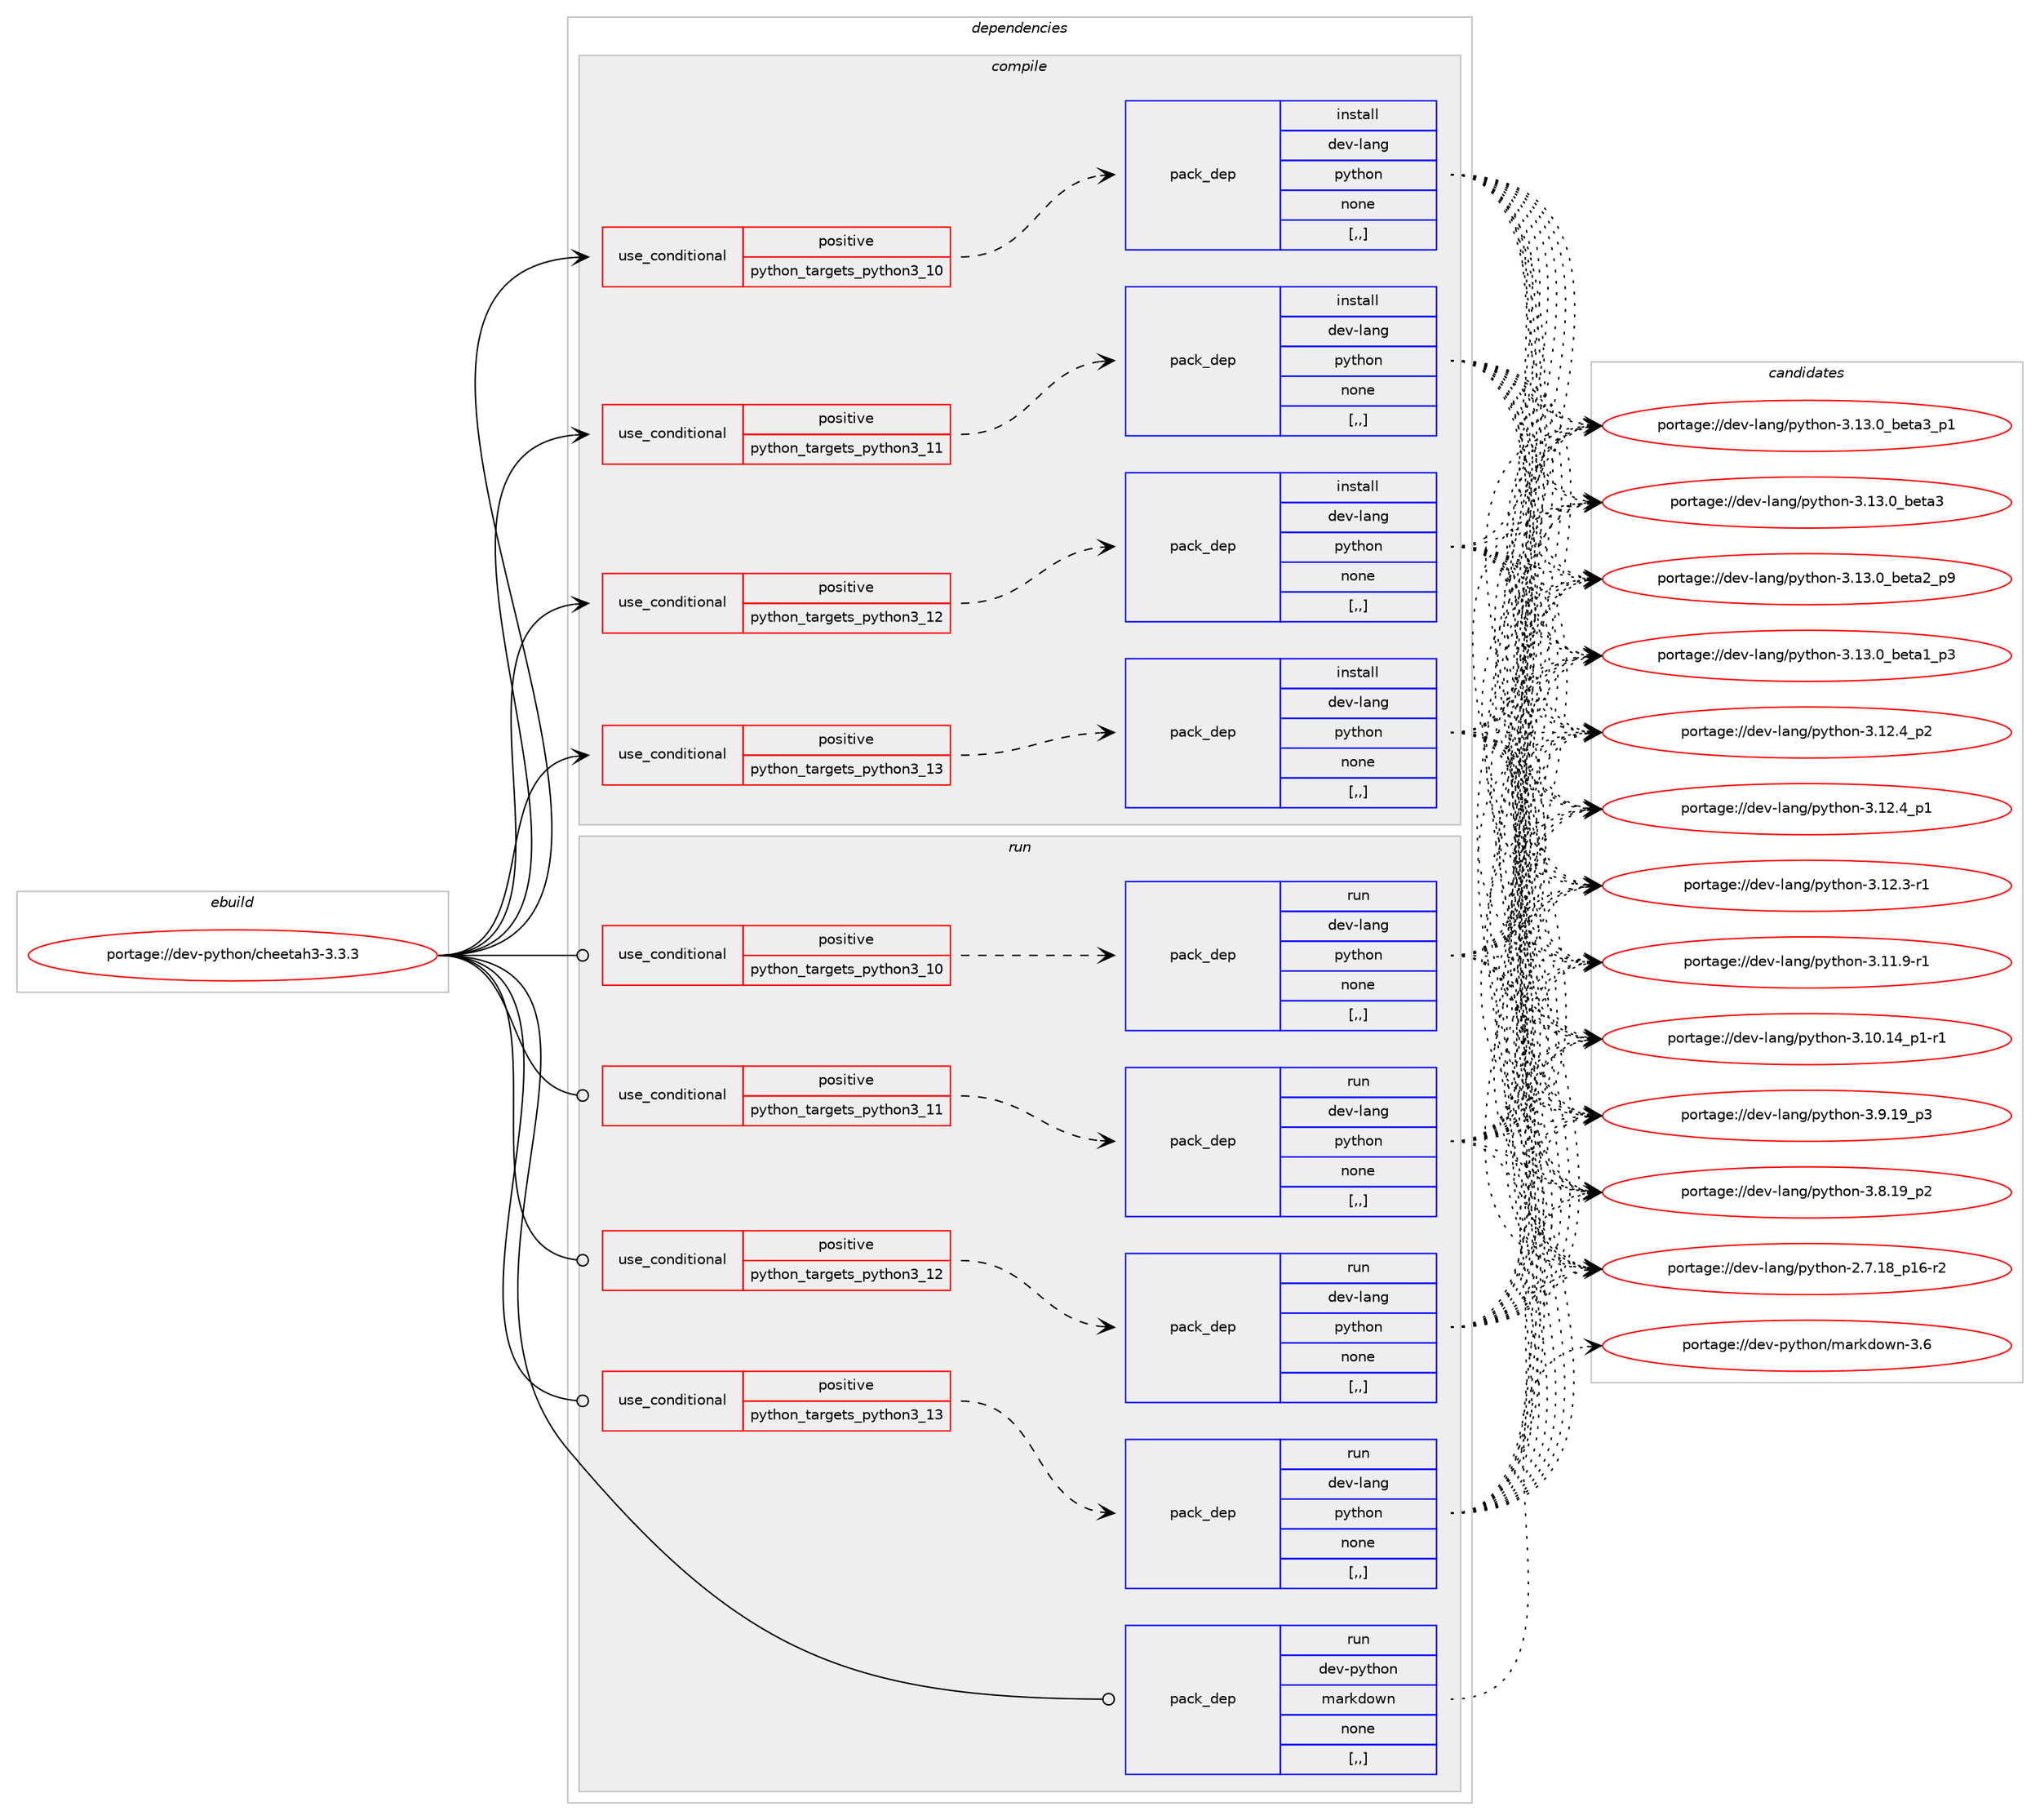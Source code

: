 digraph prolog {

# *************
# Graph options
# *************

newrank=true;
concentrate=true;
compound=true;
graph [rankdir=LR,fontname=Helvetica,fontsize=10,ranksep=1.5];#, ranksep=2.5, nodesep=0.2];
edge  [arrowhead=vee];
node  [fontname=Helvetica,fontsize=10];

# **********
# The ebuild
# **********

subgraph cluster_leftcol {
color=gray;
label=<<i>ebuild</i>>;
id [label="portage://dev-python/cheetah3-3.3.3", color=red, width=4, href="../dev-python/cheetah3-3.3.3.svg"];
}

# ****************
# The dependencies
# ****************

subgraph cluster_midcol {
color=gray;
label=<<i>dependencies</i>>;
subgraph cluster_compile {
fillcolor="#eeeeee";
style=filled;
label=<<i>compile</i>>;
subgraph cond31542 {
dependency143224 [label=<<TABLE BORDER="0" CELLBORDER="1" CELLSPACING="0" CELLPADDING="4"><TR><TD ROWSPAN="3" CELLPADDING="10">use_conditional</TD></TR><TR><TD>positive</TD></TR><TR><TD>python_targets_python3_10</TD></TR></TABLE>>, shape=none, color=red];
subgraph pack110436 {
dependency143225 [label=<<TABLE BORDER="0" CELLBORDER="1" CELLSPACING="0" CELLPADDING="4" WIDTH="220"><TR><TD ROWSPAN="6" CELLPADDING="30">pack_dep</TD></TR><TR><TD WIDTH="110">install</TD></TR><TR><TD>dev-lang</TD></TR><TR><TD>python</TD></TR><TR><TD>none</TD></TR><TR><TD>[,,]</TD></TR></TABLE>>, shape=none, color=blue];
}
dependency143224:e -> dependency143225:w [weight=20,style="dashed",arrowhead="vee"];
}
id:e -> dependency143224:w [weight=20,style="solid",arrowhead="vee"];
subgraph cond31543 {
dependency143226 [label=<<TABLE BORDER="0" CELLBORDER="1" CELLSPACING="0" CELLPADDING="4"><TR><TD ROWSPAN="3" CELLPADDING="10">use_conditional</TD></TR><TR><TD>positive</TD></TR><TR><TD>python_targets_python3_11</TD></TR></TABLE>>, shape=none, color=red];
subgraph pack110437 {
dependency143227 [label=<<TABLE BORDER="0" CELLBORDER="1" CELLSPACING="0" CELLPADDING="4" WIDTH="220"><TR><TD ROWSPAN="6" CELLPADDING="30">pack_dep</TD></TR><TR><TD WIDTH="110">install</TD></TR><TR><TD>dev-lang</TD></TR><TR><TD>python</TD></TR><TR><TD>none</TD></TR><TR><TD>[,,]</TD></TR></TABLE>>, shape=none, color=blue];
}
dependency143226:e -> dependency143227:w [weight=20,style="dashed",arrowhead="vee"];
}
id:e -> dependency143226:w [weight=20,style="solid",arrowhead="vee"];
subgraph cond31544 {
dependency143228 [label=<<TABLE BORDER="0" CELLBORDER="1" CELLSPACING="0" CELLPADDING="4"><TR><TD ROWSPAN="3" CELLPADDING="10">use_conditional</TD></TR><TR><TD>positive</TD></TR><TR><TD>python_targets_python3_12</TD></TR></TABLE>>, shape=none, color=red];
subgraph pack110438 {
dependency143229 [label=<<TABLE BORDER="0" CELLBORDER="1" CELLSPACING="0" CELLPADDING="4" WIDTH="220"><TR><TD ROWSPAN="6" CELLPADDING="30">pack_dep</TD></TR><TR><TD WIDTH="110">install</TD></TR><TR><TD>dev-lang</TD></TR><TR><TD>python</TD></TR><TR><TD>none</TD></TR><TR><TD>[,,]</TD></TR></TABLE>>, shape=none, color=blue];
}
dependency143228:e -> dependency143229:w [weight=20,style="dashed",arrowhead="vee"];
}
id:e -> dependency143228:w [weight=20,style="solid",arrowhead="vee"];
subgraph cond31545 {
dependency143230 [label=<<TABLE BORDER="0" CELLBORDER="1" CELLSPACING="0" CELLPADDING="4"><TR><TD ROWSPAN="3" CELLPADDING="10">use_conditional</TD></TR><TR><TD>positive</TD></TR><TR><TD>python_targets_python3_13</TD></TR></TABLE>>, shape=none, color=red];
subgraph pack110439 {
dependency143231 [label=<<TABLE BORDER="0" CELLBORDER="1" CELLSPACING="0" CELLPADDING="4" WIDTH="220"><TR><TD ROWSPAN="6" CELLPADDING="30">pack_dep</TD></TR><TR><TD WIDTH="110">install</TD></TR><TR><TD>dev-lang</TD></TR><TR><TD>python</TD></TR><TR><TD>none</TD></TR><TR><TD>[,,]</TD></TR></TABLE>>, shape=none, color=blue];
}
dependency143230:e -> dependency143231:w [weight=20,style="dashed",arrowhead="vee"];
}
id:e -> dependency143230:w [weight=20,style="solid",arrowhead="vee"];
}
subgraph cluster_compileandrun {
fillcolor="#eeeeee";
style=filled;
label=<<i>compile and run</i>>;
}
subgraph cluster_run {
fillcolor="#eeeeee";
style=filled;
label=<<i>run</i>>;
subgraph cond31546 {
dependency143232 [label=<<TABLE BORDER="0" CELLBORDER="1" CELLSPACING="0" CELLPADDING="4"><TR><TD ROWSPAN="3" CELLPADDING="10">use_conditional</TD></TR><TR><TD>positive</TD></TR><TR><TD>python_targets_python3_10</TD></TR></TABLE>>, shape=none, color=red];
subgraph pack110440 {
dependency143233 [label=<<TABLE BORDER="0" CELLBORDER="1" CELLSPACING="0" CELLPADDING="4" WIDTH="220"><TR><TD ROWSPAN="6" CELLPADDING="30">pack_dep</TD></TR><TR><TD WIDTH="110">run</TD></TR><TR><TD>dev-lang</TD></TR><TR><TD>python</TD></TR><TR><TD>none</TD></TR><TR><TD>[,,]</TD></TR></TABLE>>, shape=none, color=blue];
}
dependency143232:e -> dependency143233:w [weight=20,style="dashed",arrowhead="vee"];
}
id:e -> dependency143232:w [weight=20,style="solid",arrowhead="odot"];
subgraph cond31547 {
dependency143234 [label=<<TABLE BORDER="0" CELLBORDER="1" CELLSPACING="0" CELLPADDING="4"><TR><TD ROWSPAN="3" CELLPADDING="10">use_conditional</TD></TR><TR><TD>positive</TD></TR><TR><TD>python_targets_python3_11</TD></TR></TABLE>>, shape=none, color=red];
subgraph pack110441 {
dependency143235 [label=<<TABLE BORDER="0" CELLBORDER="1" CELLSPACING="0" CELLPADDING="4" WIDTH="220"><TR><TD ROWSPAN="6" CELLPADDING="30">pack_dep</TD></TR><TR><TD WIDTH="110">run</TD></TR><TR><TD>dev-lang</TD></TR><TR><TD>python</TD></TR><TR><TD>none</TD></TR><TR><TD>[,,]</TD></TR></TABLE>>, shape=none, color=blue];
}
dependency143234:e -> dependency143235:w [weight=20,style="dashed",arrowhead="vee"];
}
id:e -> dependency143234:w [weight=20,style="solid",arrowhead="odot"];
subgraph cond31548 {
dependency143236 [label=<<TABLE BORDER="0" CELLBORDER="1" CELLSPACING="0" CELLPADDING="4"><TR><TD ROWSPAN="3" CELLPADDING="10">use_conditional</TD></TR><TR><TD>positive</TD></TR><TR><TD>python_targets_python3_12</TD></TR></TABLE>>, shape=none, color=red];
subgraph pack110442 {
dependency143237 [label=<<TABLE BORDER="0" CELLBORDER="1" CELLSPACING="0" CELLPADDING="4" WIDTH="220"><TR><TD ROWSPAN="6" CELLPADDING="30">pack_dep</TD></TR><TR><TD WIDTH="110">run</TD></TR><TR><TD>dev-lang</TD></TR><TR><TD>python</TD></TR><TR><TD>none</TD></TR><TR><TD>[,,]</TD></TR></TABLE>>, shape=none, color=blue];
}
dependency143236:e -> dependency143237:w [weight=20,style="dashed",arrowhead="vee"];
}
id:e -> dependency143236:w [weight=20,style="solid",arrowhead="odot"];
subgraph cond31549 {
dependency143238 [label=<<TABLE BORDER="0" CELLBORDER="1" CELLSPACING="0" CELLPADDING="4"><TR><TD ROWSPAN="3" CELLPADDING="10">use_conditional</TD></TR><TR><TD>positive</TD></TR><TR><TD>python_targets_python3_13</TD></TR></TABLE>>, shape=none, color=red];
subgraph pack110443 {
dependency143239 [label=<<TABLE BORDER="0" CELLBORDER="1" CELLSPACING="0" CELLPADDING="4" WIDTH="220"><TR><TD ROWSPAN="6" CELLPADDING="30">pack_dep</TD></TR><TR><TD WIDTH="110">run</TD></TR><TR><TD>dev-lang</TD></TR><TR><TD>python</TD></TR><TR><TD>none</TD></TR><TR><TD>[,,]</TD></TR></TABLE>>, shape=none, color=blue];
}
dependency143238:e -> dependency143239:w [weight=20,style="dashed",arrowhead="vee"];
}
id:e -> dependency143238:w [weight=20,style="solid",arrowhead="odot"];
subgraph pack110444 {
dependency143240 [label=<<TABLE BORDER="0" CELLBORDER="1" CELLSPACING="0" CELLPADDING="4" WIDTH="220"><TR><TD ROWSPAN="6" CELLPADDING="30">pack_dep</TD></TR><TR><TD WIDTH="110">run</TD></TR><TR><TD>dev-python</TD></TR><TR><TD>markdown</TD></TR><TR><TD>none</TD></TR><TR><TD>[,,]</TD></TR></TABLE>>, shape=none, color=blue];
}
id:e -> dependency143240:w [weight=20,style="solid",arrowhead="odot"];
}
}

# **************
# The candidates
# **************

subgraph cluster_choices {
rank=same;
color=gray;
label=<<i>candidates</i>>;

subgraph choice110436 {
color=black;
nodesep=1;
choice10010111845108971101034711212111610411111045514649514648959810111697519511249 [label="portage://dev-lang/python-3.13.0_beta3_p1", color=red, width=4,href="../dev-lang/python-3.13.0_beta3_p1.svg"];
choice1001011184510897110103471121211161041111104551464951464895981011169751 [label="portage://dev-lang/python-3.13.0_beta3", color=red, width=4,href="../dev-lang/python-3.13.0_beta3.svg"];
choice10010111845108971101034711212111610411111045514649514648959810111697509511257 [label="portage://dev-lang/python-3.13.0_beta2_p9", color=red, width=4,href="../dev-lang/python-3.13.0_beta2_p9.svg"];
choice10010111845108971101034711212111610411111045514649514648959810111697499511251 [label="portage://dev-lang/python-3.13.0_beta1_p3", color=red, width=4,href="../dev-lang/python-3.13.0_beta1_p3.svg"];
choice100101118451089711010347112121116104111110455146495046529511250 [label="portage://dev-lang/python-3.12.4_p2", color=red, width=4,href="../dev-lang/python-3.12.4_p2.svg"];
choice100101118451089711010347112121116104111110455146495046529511249 [label="portage://dev-lang/python-3.12.4_p1", color=red, width=4,href="../dev-lang/python-3.12.4_p1.svg"];
choice100101118451089711010347112121116104111110455146495046514511449 [label="portage://dev-lang/python-3.12.3-r1", color=red, width=4,href="../dev-lang/python-3.12.3-r1.svg"];
choice100101118451089711010347112121116104111110455146494946574511449 [label="portage://dev-lang/python-3.11.9-r1", color=red, width=4,href="../dev-lang/python-3.11.9-r1.svg"];
choice100101118451089711010347112121116104111110455146494846495295112494511449 [label="portage://dev-lang/python-3.10.14_p1-r1", color=red, width=4,href="../dev-lang/python-3.10.14_p1-r1.svg"];
choice100101118451089711010347112121116104111110455146574649579511251 [label="portage://dev-lang/python-3.9.19_p3", color=red, width=4,href="../dev-lang/python-3.9.19_p3.svg"];
choice100101118451089711010347112121116104111110455146564649579511250 [label="portage://dev-lang/python-3.8.19_p2", color=red, width=4,href="../dev-lang/python-3.8.19_p2.svg"];
choice100101118451089711010347112121116104111110455046554649569511249544511450 [label="portage://dev-lang/python-2.7.18_p16-r2", color=red, width=4,href="../dev-lang/python-2.7.18_p16-r2.svg"];
dependency143225:e -> choice10010111845108971101034711212111610411111045514649514648959810111697519511249:w [style=dotted,weight="100"];
dependency143225:e -> choice1001011184510897110103471121211161041111104551464951464895981011169751:w [style=dotted,weight="100"];
dependency143225:e -> choice10010111845108971101034711212111610411111045514649514648959810111697509511257:w [style=dotted,weight="100"];
dependency143225:e -> choice10010111845108971101034711212111610411111045514649514648959810111697499511251:w [style=dotted,weight="100"];
dependency143225:e -> choice100101118451089711010347112121116104111110455146495046529511250:w [style=dotted,weight="100"];
dependency143225:e -> choice100101118451089711010347112121116104111110455146495046529511249:w [style=dotted,weight="100"];
dependency143225:e -> choice100101118451089711010347112121116104111110455146495046514511449:w [style=dotted,weight="100"];
dependency143225:e -> choice100101118451089711010347112121116104111110455146494946574511449:w [style=dotted,weight="100"];
dependency143225:e -> choice100101118451089711010347112121116104111110455146494846495295112494511449:w [style=dotted,weight="100"];
dependency143225:e -> choice100101118451089711010347112121116104111110455146574649579511251:w [style=dotted,weight="100"];
dependency143225:e -> choice100101118451089711010347112121116104111110455146564649579511250:w [style=dotted,weight="100"];
dependency143225:e -> choice100101118451089711010347112121116104111110455046554649569511249544511450:w [style=dotted,weight="100"];
}
subgraph choice110437 {
color=black;
nodesep=1;
choice10010111845108971101034711212111610411111045514649514648959810111697519511249 [label="portage://dev-lang/python-3.13.0_beta3_p1", color=red, width=4,href="../dev-lang/python-3.13.0_beta3_p1.svg"];
choice1001011184510897110103471121211161041111104551464951464895981011169751 [label="portage://dev-lang/python-3.13.0_beta3", color=red, width=4,href="../dev-lang/python-3.13.0_beta3.svg"];
choice10010111845108971101034711212111610411111045514649514648959810111697509511257 [label="portage://dev-lang/python-3.13.0_beta2_p9", color=red, width=4,href="../dev-lang/python-3.13.0_beta2_p9.svg"];
choice10010111845108971101034711212111610411111045514649514648959810111697499511251 [label="portage://dev-lang/python-3.13.0_beta1_p3", color=red, width=4,href="../dev-lang/python-3.13.0_beta1_p3.svg"];
choice100101118451089711010347112121116104111110455146495046529511250 [label="portage://dev-lang/python-3.12.4_p2", color=red, width=4,href="../dev-lang/python-3.12.4_p2.svg"];
choice100101118451089711010347112121116104111110455146495046529511249 [label="portage://dev-lang/python-3.12.4_p1", color=red, width=4,href="../dev-lang/python-3.12.4_p1.svg"];
choice100101118451089711010347112121116104111110455146495046514511449 [label="portage://dev-lang/python-3.12.3-r1", color=red, width=4,href="../dev-lang/python-3.12.3-r1.svg"];
choice100101118451089711010347112121116104111110455146494946574511449 [label="portage://dev-lang/python-3.11.9-r1", color=red, width=4,href="../dev-lang/python-3.11.9-r1.svg"];
choice100101118451089711010347112121116104111110455146494846495295112494511449 [label="portage://dev-lang/python-3.10.14_p1-r1", color=red, width=4,href="../dev-lang/python-3.10.14_p1-r1.svg"];
choice100101118451089711010347112121116104111110455146574649579511251 [label="portage://dev-lang/python-3.9.19_p3", color=red, width=4,href="../dev-lang/python-3.9.19_p3.svg"];
choice100101118451089711010347112121116104111110455146564649579511250 [label="portage://dev-lang/python-3.8.19_p2", color=red, width=4,href="../dev-lang/python-3.8.19_p2.svg"];
choice100101118451089711010347112121116104111110455046554649569511249544511450 [label="portage://dev-lang/python-2.7.18_p16-r2", color=red, width=4,href="../dev-lang/python-2.7.18_p16-r2.svg"];
dependency143227:e -> choice10010111845108971101034711212111610411111045514649514648959810111697519511249:w [style=dotted,weight="100"];
dependency143227:e -> choice1001011184510897110103471121211161041111104551464951464895981011169751:w [style=dotted,weight="100"];
dependency143227:e -> choice10010111845108971101034711212111610411111045514649514648959810111697509511257:w [style=dotted,weight="100"];
dependency143227:e -> choice10010111845108971101034711212111610411111045514649514648959810111697499511251:w [style=dotted,weight="100"];
dependency143227:e -> choice100101118451089711010347112121116104111110455146495046529511250:w [style=dotted,weight="100"];
dependency143227:e -> choice100101118451089711010347112121116104111110455146495046529511249:w [style=dotted,weight="100"];
dependency143227:e -> choice100101118451089711010347112121116104111110455146495046514511449:w [style=dotted,weight="100"];
dependency143227:e -> choice100101118451089711010347112121116104111110455146494946574511449:w [style=dotted,weight="100"];
dependency143227:e -> choice100101118451089711010347112121116104111110455146494846495295112494511449:w [style=dotted,weight="100"];
dependency143227:e -> choice100101118451089711010347112121116104111110455146574649579511251:w [style=dotted,weight="100"];
dependency143227:e -> choice100101118451089711010347112121116104111110455146564649579511250:w [style=dotted,weight="100"];
dependency143227:e -> choice100101118451089711010347112121116104111110455046554649569511249544511450:w [style=dotted,weight="100"];
}
subgraph choice110438 {
color=black;
nodesep=1;
choice10010111845108971101034711212111610411111045514649514648959810111697519511249 [label="portage://dev-lang/python-3.13.0_beta3_p1", color=red, width=4,href="../dev-lang/python-3.13.0_beta3_p1.svg"];
choice1001011184510897110103471121211161041111104551464951464895981011169751 [label="portage://dev-lang/python-3.13.0_beta3", color=red, width=4,href="../dev-lang/python-3.13.0_beta3.svg"];
choice10010111845108971101034711212111610411111045514649514648959810111697509511257 [label="portage://dev-lang/python-3.13.0_beta2_p9", color=red, width=4,href="../dev-lang/python-3.13.0_beta2_p9.svg"];
choice10010111845108971101034711212111610411111045514649514648959810111697499511251 [label="portage://dev-lang/python-3.13.0_beta1_p3", color=red, width=4,href="../dev-lang/python-3.13.0_beta1_p3.svg"];
choice100101118451089711010347112121116104111110455146495046529511250 [label="portage://dev-lang/python-3.12.4_p2", color=red, width=4,href="../dev-lang/python-3.12.4_p2.svg"];
choice100101118451089711010347112121116104111110455146495046529511249 [label="portage://dev-lang/python-3.12.4_p1", color=red, width=4,href="../dev-lang/python-3.12.4_p1.svg"];
choice100101118451089711010347112121116104111110455146495046514511449 [label="portage://dev-lang/python-3.12.3-r1", color=red, width=4,href="../dev-lang/python-3.12.3-r1.svg"];
choice100101118451089711010347112121116104111110455146494946574511449 [label="portage://dev-lang/python-3.11.9-r1", color=red, width=4,href="../dev-lang/python-3.11.9-r1.svg"];
choice100101118451089711010347112121116104111110455146494846495295112494511449 [label="portage://dev-lang/python-3.10.14_p1-r1", color=red, width=4,href="../dev-lang/python-3.10.14_p1-r1.svg"];
choice100101118451089711010347112121116104111110455146574649579511251 [label="portage://dev-lang/python-3.9.19_p3", color=red, width=4,href="../dev-lang/python-3.9.19_p3.svg"];
choice100101118451089711010347112121116104111110455146564649579511250 [label="portage://dev-lang/python-3.8.19_p2", color=red, width=4,href="../dev-lang/python-3.8.19_p2.svg"];
choice100101118451089711010347112121116104111110455046554649569511249544511450 [label="portage://dev-lang/python-2.7.18_p16-r2", color=red, width=4,href="../dev-lang/python-2.7.18_p16-r2.svg"];
dependency143229:e -> choice10010111845108971101034711212111610411111045514649514648959810111697519511249:w [style=dotted,weight="100"];
dependency143229:e -> choice1001011184510897110103471121211161041111104551464951464895981011169751:w [style=dotted,weight="100"];
dependency143229:e -> choice10010111845108971101034711212111610411111045514649514648959810111697509511257:w [style=dotted,weight="100"];
dependency143229:e -> choice10010111845108971101034711212111610411111045514649514648959810111697499511251:w [style=dotted,weight="100"];
dependency143229:e -> choice100101118451089711010347112121116104111110455146495046529511250:w [style=dotted,weight="100"];
dependency143229:e -> choice100101118451089711010347112121116104111110455146495046529511249:w [style=dotted,weight="100"];
dependency143229:e -> choice100101118451089711010347112121116104111110455146495046514511449:w [style=dotted,weight="100"];
dependency143229:e -> choice100101118451089711010347112121116104111110455146494946574511449:w [style=dotted,weight="100"];
dependency143229:e -> choice100101118451089711010347112121116104111110455146494846495295112494511449:w [style=dotted,weight="100"];
dependency143229:e -> choice100101118451089711010347112121116104111110455146574649579511251:w [style=dotted,weight="100"];
dependency143229:e -> choice100101118451089711010347112121116104111110455146564649579511250:w [style=dotted,weight="100"];
dependency143229:e -> choice100101118451089711010347112121116104111110455046554649569511249544511450:w [style=dotted,weight="100"];
}
subgraph choice110439 {
color=black;
nodesep=1;
choice10010111845108971101034711212111610411111045514649514648959810111697519511249 [label="portage://dev-lang/python-3.13.0_beta3_p1", color=red, width=4,href="../dev-lang/python-3.13.0_beta3_p1.svg"];
choice1001011184510897110103471121211161041111104551464951464895981011169751 [label="portage://dev-lang/python-3.13.0_beta3", color=red, width=4,href="../dev-lang/python-3.13.0_beta3.svg"];
choice10010111845108971101034711212111610411111045514649514648959810111697509511257 [label="portage://dev-lang/python-3.13.0_beta2_p9", color=red, width=4,href="../dev-lang/python-3.13.0_beta2_p9.svg"];
choice10010111845108971101034711212111610411111045514649514648959810111697499511251 [label="portage://dev-lang/python-3.13.0_beta1_p3", color=red, width=4,href="../dev-lang/python-3.13.0_beta1_p3.svg"];
choice100101118451089711010347112121116104111110455146495046529511250 [label="portage://dev-lang/python-3.12.4_p2", color=red, width=4,href="../dev-lang/python-3.12.4_p2.svg"];
choice100101118451089711010347112121116104111110455146495046529511249 [label="portage://dev-lang/python-3.12.4_p1", color=red, width=4,href="../dev-lang/python-3.12.4_p1.svg"];
choice100101118451089711010347112121116104111110455146495046514511449 [label="portage://dev-lang/python-3.12.3-r1", color=red, width=4,href="../dev-lang/python-3.12.3-r1.svg"];
choice100101118451089711010347112121116104111110455146494946574511449 [label="portage://dev-lang/python-3.11.9-r1", color=red, width=4,href="../dev-lang/python-3.11.9-r1.svg"];
choice100101118451089711010347112121116104111110455146494846495295112494511449 [label="portage://dev-lang/python-3.10.14_p1-r1", color=red, width=4,href="../dev-lang/python-3.10.14_p1-r1.svg"];
choice100101118451089711010347112121116104111110455146574649579511251 [label="portage://dev-lang/python-3.9.19_p3", color=red, width=4,href="../dev-lang/python-3.9.19_p3.svg"];
choice100101118451089711010347112121116104111110455146564649579511250 [label="portage://dev-lang/python-3.8.19_p2", color=red, width=4,href="../dev-lang/python-3.8.19_p2.svg"];
choice100101118451089711010347112121116104111110455046554649569511249544511450 [label="portage://dev-lang/python-2.7.18_p16-r2", color=red, width=4,href="../dev-lang/python-2.7.18_p16-r2.svg"];
dependency143231:e -> choice10010111845108971101034711212111610411111045514649514648959810111697519511249:w [style=dotted,weight="100"];
dependency143231:e -> choice1001011184510897110103471121211161041111104551464951464895981011169751:w [style=dotted,weight="100"];
dependency143231:e -> choice10010111845108971101034711212111610411111045514649514648959810111697509511257:w [style=dotted,weight="100"];
dependency143231:e -> choice10010111845108971101034711212111610411111045514649514648959810111697499511251:w [style=dotted,weight="100"];
dependency143231:e -> choice100101118451089711010347112121116104111110455146495046529511250:w [style=dotted,weight="100"];
dependency143231:e -> choice100101118451089711010347112121116104111110455146495046529511249:w [style=dotted,weight="100"];
dependency143231:e -> choice100101118451089711010347112121116104111110455146495046514511449:w [style=dotted,weight="100"];
dependency143231:e -> choice100101118451089711010347112121116104111110455146494946574511449:w [style=dotted,weight="100"];
dependency143231:e -> choice100101118451089711010347112121116104111110455146494846495295112494511449:w [style=dotted,weight="100"];
dependency143231:e -> choice100101118451089711010347112121116104111110455146574649579511251:w [style=dotted,weight="100"];
dependency143231:e -> choice100101118451089711010347112121116104111110455146564649579511250:w [style=dotted,weight="100"];
dependency143231:e -> choice100101118451089711010347112121116104111110455046554649569511249544511450:w [style=dotted,weight="100"];
}
subgraph choice110440 {
color=black;
nodesep=1;
choice10010111845108971101034711212111610411111045514649514648959810111697519511249 [label="portage://dev-lang/python-3.13.0_beta3_p1", color=red, width=4,href="../dev-lang/python-3.13.0_beta3_p1.svg"];
choice1001011184510897110103471121211161041111104551464951464895981011169751 [label="portage://dev-lang/python-3.13.0_beta3", color=red, width=4,href="../dev-lang/python-3.13.0_beta3.svg"];
choice10010111845108971101034711212111610411111045514649514648959810111697509511257 [label="portage://dev-lang/python-3.13.0_beta2_p9", color=red, width=4,href="../dev-lang/python-3.13.0_beta2_p9.svg"];
choice10010111845108971101034711212111610411111045514649514648959810111697499511251 [label="portage://dev-lang/python-3.13.0_beta1_p3", color=red, width=4,href="../dev-lang/python-3.13.0_beta1_p3.svg"];
choice100101118451089711010347112121116104111110455146495046529511250 [label="portage://dev-lang/python-3.12.4_p2", color=red, width=4,href="../dev-lang/python-3.12.4_p2.svg"];
choice100101118451089711010347112121116104111110455146495046529511249 [label="portage://dev-lang/python-3.12.4_p1", color=red, width=4,href="../dev-lang/python-3.12.4_p1.svg"];
choice100101118451089711010347112121116104111110455146495046514511449 [label="portage://dev-lang/python-3.12.3-r1", color=red, width=4,href="../dev-lang/python-3.12.3-r1.svg"];
choice100101118451089711010347112121116104111110455146494946574511449 [label="portage://dev-lang/python-3.11.9-r1", color=red, width=4,href="../dev-lang/python-3.11.9-r1.svg"];
choice100101118451089711010347112121116104111110455146494846495295112494511449 [label="portage://dev-lang/python-3.10.14_p1-r1", color=red, width=4,href="../dev-lang/python-3.10.14_p1-r1.svg"];
choice100101118451089711010347112121116104111110455146574649579511251 [label="portage://dev-lang/python-3.9.19_p3", color=red, width=4,href="../dev-lang/python-3.9.19_p3.svg"];
choice100101118451089711010347112121116104111110455146564649579511250 [label="portage://dev-lang/python-3.8.19_p2", color=red, width=4,href="../dev-lang/python-3.8.19_p2.svg"];
choice100101118451089711010347112121116104111110455046554649569511249544511450 [label="portage://dev-lang/python-2.7.18_p16-r2", color=red, width=4,href="../dev-lang/python-2.7.18_p16-r2.svg"];
dependency143233:e -> choice10010111845108971101034711212111610411111045514649514648959810111697519511249:w [style=dotted,weight="100"];
dependency143233:e -> choice1001011184510897110103471121211161041111104551464951464895981011169751:w [style=dotted,weight="100"];
dependency143233:e -> choice10010111845108971101034711212111610411111045514649514648959810111697509511257:w [style=dotted,weight="100"];
dependency143233:e -> choice10010111845108971101034711212111610411111045514649514648959810111697499511251:w [style=dotted,weight="100"];
dependency143233:e -> choice100101118451089711010347112121116104111110455146495046529511250:w [style=dotted,weight="100"];
dependency143233:e -> choice100101118451089711010347112121116104111110455146495046529511249:w [style=dotted,weight="100"];
dependency143233:e -> choice100101118451089711010347112121116104111110455146495046514511449:w [style=dotted,weight="100"];
dependency143233:e -> choice100101118451089711010347112121116104111110455146494946574511449:w [style=dotted,weight="100"];
dependency143233:e -> choice100101118451089711010347112121116104111110455146494846495295112494511449:w [style=dotted,weight="100"];
dependency143233:e -> choice100101118451089711010347112121116104111110455146574649579511251:w [style=dotted,weight="100"];
dependency143233:e -> choice100101118451089711010347112121116104111110455146564649579511250:w [style=dotted,weight="100"];
dependency143233:e -> choice100101118451089711010347112121116104111110455046554649569511249544511450:w [style=dotted,weight="100"];
}
subgraph choice110441 {
color=black;
nodesep=1;
choice10010111845108971101034711212111610411111045514649514648959810111697519511249 [label="portage://dev-lang/python-3.13.0_beta3_p1", color=red, width=4,href="../dev-lang/python-3.13.0_beta3_p1.svg"];
choice1001011184510897110103471121211161041111104551464951464895981011169751 [label="portage://dev-lang/python-3.13.0_beta3", color=red, width=4,href="../dev-lang/python-3.13.0_beta3.svg"];
choice10010111845108971101034711212111610411111045514649514648959810111697509511257 [label="portage://dev-lang/python-3.13.0_beta2_p9", color=red, width=4,href="../dev-lang/python-3.13.0_beta2_p9.svg"];
choice10010111845108971101034711212111610411111045514649514648959810111697499511251 [label="portage://dev-lang/python-3.13.0_beta1_p3", color=red, width=4,href="../dev-lang/python-3.13.0_beta1_p3.svg"];
choice100101118451089711010347112121116104111110455146495046529511250 [label="portage://dev-lang/python-3.12.4_p2", color=red, width=4,href="../dev-lang/python-3.12.4_p2.svg"];
choice100101118451089711010347112121116104111110455146495046529511249 [label="portage://dev-lang/python-3.12.4_p1", color=red, width=4,href="../dev-lang/python-3.12.4_p1.svg"];
choice100101118451089711010347112121116104111110455146495046514511449 [label="portage://dev-lang/python-3.12.3-r1", color=red, width=4,href="../dev-lang/python-3.12.3-r1.svg"];
choice100101118451089711010347112121116104111110455146494946574511449 [label="portage://dev-lang/python-3.11.9-r1", color=red, width=4,href="../dev-lang/python-3.11.9-r1.svg"];
choice100101118451089711010347112121116104111110455146494846495295112494511449 [label="portage://dev-lang/python-3.10.14_p1-r1", color=red, width=4,href="../dev-lang/python-3.10.14_p1-r1.svg"];
choice100101118451089711010347112121116104111110455146574649579511251 [label="portage://dev-lang/python-3.9.19_p3", color=red, width=4,href="../dev-lang/python-3.9.19_p3.svg"];
choice100101118451089711010347112121116104111110455146564649579511250 [label="portage://dev-lang/python-3.8.19_p2", color=red, width=4,href="../dev-lang/python-3.8.19_p2.svg"];
choice100101118451089711010347112121116104111110455046554649569511249544511450 [label="portage://dev-lang/python-2.7.18_p16-r2", color=red, width=4,href="../dev-lang/python-2.7.18_p16-r2.svg"];
dependency143235:e -> choice10010111845108971101034711212111610411111045514649514648959810111697519511249:w [style=dotted,weight="100"];
dependency143235:e -> choice1001011184510897110103471121211161041111104551464951464895981011169751:w [style=dotted,weight="100"];
dependency143235:e -> choice10010111845108971101034711212111610411111045514649514648959810111697509511257:w [style=dotted,weight="100"];
dependency143235:e -> choice10010111845108971101034711212111610411111045514649514648959810111697499511251:w [style=dotted,weight="100"];
dependency143235:e -> choice100101118451089711010347112121116104111110455146495046529511250:w [style=dotted,weight="100"];
dependency143235:e -> choice100101118451089711010347112121116104111110455146495046529511249:w [style=dotted,weight="100"];
dependency143235:e -> choice100101118451089711010347112121116104111110455146495046514511449:w [style=dotted,weight="100"];
dependency143235:e -> choice100101118451089711010347112121116104111110455146494946574511449:w [style=dotted,weight="100"];
dependency143235:e -> choice100101118451089711010347112121116104111110455146494846495295112494511449:w [style=dotted,weight="100"];
dependency143235:e -> choice100101118451089711010347112121116104111110455146574649579511251:w [style=dotted,weight="100"];
dependency143235:e -> choice100101118451089711010347112121116104111110455146564649579511250:w [style=dotted,weight="100"];
dependency143235:e -> choice100101118451089711010347112121116104111110455046554649569511249544511450:w [style=dotted,weight="100"];
}
subgraph choice110442 {
color=black;
nodesep=1;
choice10010111845108971101034711212111610411111045514649514648959810111697519511249 [label="portage://dev-lang/python-3.13.0_beta3_p1", color=red, width=4,href="../dev-lang/python-3.13.0_beta3_p1.svg"];
choice1001011184510897110103471121211161041111104551464951464895981011169751 [label="portage://dev-lang/python-3.13.0_beta3", color=red, width=4,href="../dev-lang/python-3.13.0_beta3.svg"];
choice10010111845108971101034711212111610411111045514649514648959810111697509511257 [label="portage://dev-lang/python-3.13.0_beta2_p9", color=red, width=4,href="../dev-lang/python-3.13.0_beta2_p9.svg"];
choice10010111845108971101034711212111610411111045514649514648959810111697499511251 [label="portage://dev-lang/python-3.13.0_beta1_p3", color=red, width=4,href="../dev-lang/python-3.13.0_beta1_p3.svg"];
choice100101118451089711010347112121116104111110455146495046529511250 [label="portage://dev-lang/python-3.12.4_p2", color=red, width=4,href="../dev-lang/python-3.12.4_p2.svg"];
choice100101118451089711010347112121116104111110455146495046529511249 [label="portage://dev-lang/python-3.12.4_p1", color=red, width=4,href="../dev-lang/python-3.12.4_p1.svg"];
choice100101118451089711010347112121116104111110455146495046514511449 [label="portage://dev-lang/python-3.12.3-r1", color=red, width=4,href="../dev-lang/python-3.12.3-r1.svg"];
choice100101118451089711010347112121116104111110455146494946574511449 [label="portage://dev-lang/python-3.11.9-r1", color=red, width=4,href="../dev-lang/python-3.11.9-r1.svg"];
choice100101118451089711010347112121116104111110455146494846495295112494511449 [label="portage://dev-lang/python-3.10.14_p1-r1", color=red, width=4,href="../dev-lang/python-3.10.14_p1-r1.svg"];
choice100101118451089711010347112121116104111110455146574649579511251 [label="portage://dev-lang/python-3.9.19_p3", color=red, width=4,href="../dev-lang/python-3.9.19_p3.svg"];
choice100101118451089711010347112121116104111110455146564649579511250 [label="portage://dev-lang/python-3.8.19_p2", color=red, width=4,href="../dev-lang/python-3.8.19_p2.svg"];
choice100101118451089711010347112121116104111110455046554649569511249544511450 [label="portage://dev-lang/python-2.7.18_p16-r2", color=red, width=4,href="../dev-lang/python-2.7.18_p16-r2.svg"];
dependency143237:e -> choice10010111845108971101034711212111610411111045514649514648959810111697519511249:w [style=dotted,weight="100"];
dependency143237:e -> choice1001011184510897110103471121211161041111104551464951464895981011169751:w [style=dotted,weight="100"];
dependency143237:e -> choice10010111845108971101034711212111610411111045514649514648959810111697509511257:w [style=dotted,weight="100"];
dependency143237:e -> choice10010111845108971101034711212111610411111045514649514648959810111697499511251:w [style=dotted,weight="100"];
dependency143237:e -> choice100101118451089711010347112121116104111110455146495046529511250:w [style=dotted,weight="100"];
dependency143237:e -> choice100101118451089711010347112121116104111110455146495046529511249:w [style=dotted,weight="100"];
dependency143237:e -> choice100101118451089711010347112121116104111110455146495046514511449:w [style=dotted,weight="100"];
dependency143237:e -> choice100101118451089711010347112121116104111110455146494946574511449:w [style=dotted,weight="100"];
dependency143237:e -> choice100101118451089711010347112121116104111110455146494846495295112494511449:w [style=dotted,weight="100"];
dependency143237:e -> choice100101118451089711010347112121116104111110455146574649579511251:w [style=dotted,weight="100"];
dependency143237:e -> choice100101118451089711010347112121116104111110455146564649579511250:w [style=dotted,weight="100"];
dependency143237:e -> choice100101118451089711010347112121116104111110455046554649569511249544511450:w [style=dotted,weight="100"];
}
subgraph choice110443 {
color=black;
nodesep=1;
choice10010111845108971101034711212111610411111045514649514648959810111697519511249 [label="portage://dev-lang/python-3.13.0_beta3_p1", color=red, width=4,href="../dev-lang/python-3.13.0_beta3_p1.svg"];
choice1001011184510897110103471121211161041111104551464951464895981011169751 [label="portage://dev-lang/python-3.13.0_beta3", color=red, width=4,href="../dev-lang/python-3.13.0_beta3.svg"];
choice10010111845108971101034711212111610411111045514649514648959810111697509511257 [label="portage://dev-lang/python-3.13.0_beta2_p9", color=red, width=4,href="../dev-lang/python-3.13.0_beta2_p9.svg"];
choice10010111845108971101034711212111610411111045514649514648959810111697499511251 [label="portage://dev-lang/python-3.13.0_beta1_p3", color=red, width=4,href="../dev-lang/python-3.13.0_beta1_p3.svg"];
choice100101118451089711010347112121116104111110455146495046529511250 [label="portage://dev-lang/python-3.12.4_p2", color=red, width=4,href="../dev-lang/python-3.12.4_p2.svg"];
choice100101118451089711010347112121116104111110455146495046529511249 [label="portage://dev-lang/python-3.12.4_p1", color=red, width=4,href="../dev-lang/python-3.12.4_p1.svg"];
choice100101118451089711010347112121116104111110455146495046514511449 [label="portage://dev-lang/python-3.12.3-r1", color=red, width=4,href="../dev-lang/python-3.12.3-r1.svg"];
choice100101118451089711010347112121116104111110455146494946574511449 [label="portage://dev-lang/python-3.11.9-r1", color=red, width=4,href="../dev-lang/python-3.11.9-r1.svg"];
choice100101118451089711010347112121116104111110455146494846495295112494511449 [label="portage://dev-lang/python-3.10.14_p1-r1", color=red, width=4,href="../dev-lang/python-3.10.14_p1-r1.svg"];
choice100101118451089711010347112121116104111110455146574649579511251 [label="portage://dev-lang/python-3.9.19_p3", color=red, width=4,href="../dev-lang/python-3.9.19_p3.svg"];
choice100101118451089711010347112121116104111110455146564649579511250 [label="portage://dev-lang/python-3.8.19_p2", color=red, width=4,href="../dev-lang/python-3.8.19_p2.svg"];
choice100101118451089711010347112121116104111110455046554649569511249544511450 [label="portage://dev-lang/python-2.7.18_p16-r2", color=red, width=4,href="../dev-lang/python-2.7.18_p16-r2.svg"];
dependency143239:e -> choice10010111845108971101034711212111610411111045514649514648959810111697519511249:w [style=dotted,weight="100"];
dependency143239:e -> choice1001011184510897110103471121211161041111104551464951464895981011169751:w [style=dotted,weight="100"];
dependency143239:e -> choice10010111845108971101034711212111610411111045514649514648959810111697509511257:w [style=dotted,weight="100"];
dependency143239:e -> choice10010111845108971101034711212111610411111045514649514648959810111697499511251:w [style=dotted,weight="100"];
dependency143239:e -> choice100101118451089711010347112121116104111110455146495046529511250:w [style=dotted,weight="100"];
dependency143239:e -> choice100101118451089711010347112121116104111110455146495046529511249:w [style=dotted,weight="100"];
dependency143239:e -> choice100101118451089711010347112121116104111110455146495046514511449:w [style=dotted,weight="100"];
dependency143239:e -> choice100101118451089711010347112121116104111110455146494946574511449:w [style=dotted,weight="100"];
dependency143239:e -> choice100101118451089711010347112121116104111110455146494846495295112494511449:w [style=dotted,weight="100"];
dependency143239:e -> choice100101118451089711010347112121116104111110455146574649579511251:w [style=dotted,weight="100"];
dependency143239:e -> choice100101118451089711010347112121116104111110455146564649579511250:w [style=dotted,weight="100"];
dependency143239:e -> choice100101118451089711010347112121116104111110455046554649569511249544511450:w [style=dotted,weight="100"];
}
subgraph choice110444 {
color=black;
nodesep=1;
choice10010111845112121116104111110471099711410710011111911045514654 [label="portage://dev-python/markdown-3.6", color=red, width=4,href="../dev-python/markdown-3.6.svg"];
dependency143240:e -> choice10010111845112121116104111110471099711410710011111911045514654:w [style=dotted,weight="100"];
}
}

}

